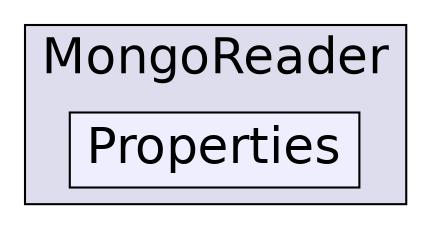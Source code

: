 digraph "C:/Users/nathanael/Documents/resizer/Plugins/MongoReader/Properties" {
  compound=true
  node [ fontsize="24", fontname="Helvetica"];
  edge [ labelfontsize="24", labelfontname="Helvetica"];
  subgraph clusterdir_479528f14d711eb54bdb537e2a4f6f54 {
    graph [ bgcolor="#ddddee", pencolor="black", label="MongoReader" fontname="Helvetica", fontsize="24", URL="dir_479528f14d711eb54bdb537e2a4f6f54.html"]
  dir_eec416baca209d19b5cbd474b2911ec0 [shape=box, label="Properties", style="filled", fillcolor="#eeeeff", pencolor="black", URL="dir_eec416baca209d19b5cbd474b2911ec0.html"];
  }
}
